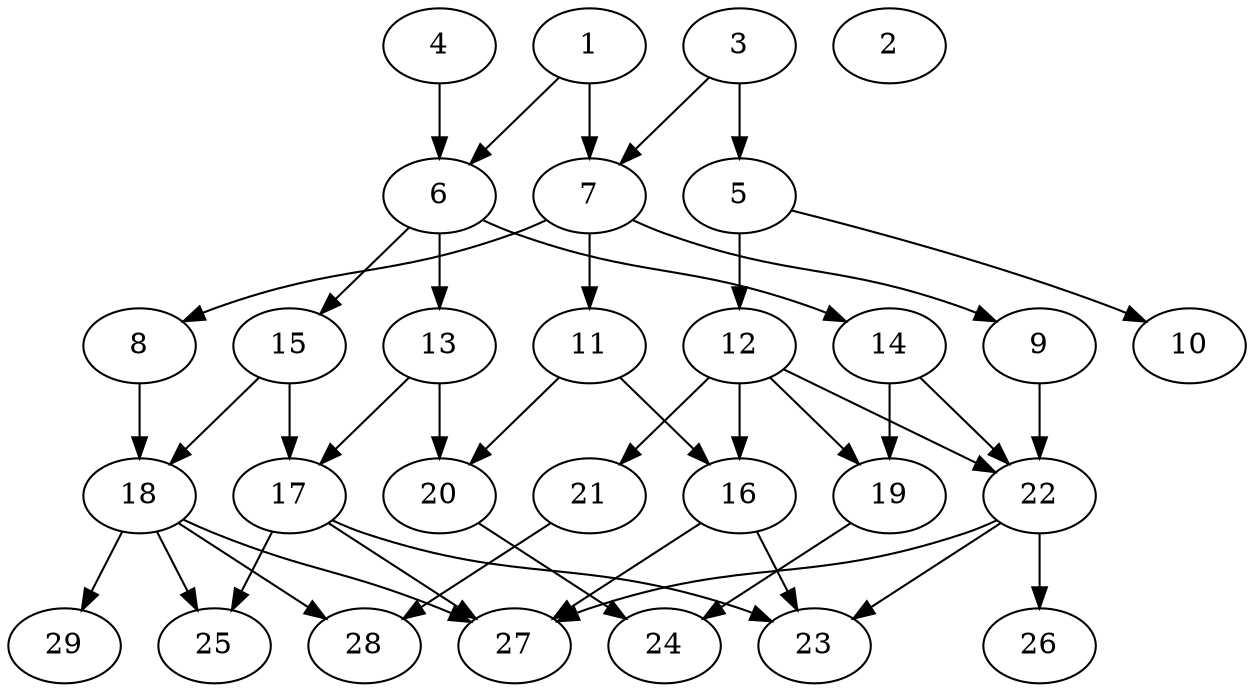 // DAG (tier=2-normal, mode=compute, n=29, ccr=0.354, fat=0.541, density=0.449, regular=0.539, jump=0.174, mindata=524288, maxdata=8388608)
// DAG automatically generated by daggen at Sun Aug 24 16:33:33 2025
// /home/ermia/Project/Environments/daggen/bin/daggen --dot --ccr 0.354 --fat 0.541 --regular 0.539 --density 0.449 --jump 0.174 --mindata 524288 --maxdata 8388608 -n 29 
digraph G {
  1 [size="2477727943262868", alpha="0.06", expect_size="1238863971631434"]
  1 -> 6 [size ="206123609096192"]
  1 -> 7 [size ="206123609096192"]
  2 [size="7552424356194811904", alpha="0.01", expect_size="3776212178097405952"]
  3 [size="14515149525347266", alpha="0.11", expect_size="7257574762673633"]
  3 -> 5 [size ="359892254720000"]
  3 -> 7 [size ="359892254720000"]
  4 [size="1229942765667564800", alpha="0.16", expect_size="614971382833782400"]
  4 -> 6 [size ="475388992028672"]
  5 [size="535788263385518", alpha="0.01", expect_size="267894131692759"]
  5 -> 10 [size ="14242254159872"]
  5 -> 12 [size ="14242254159872"]
  6 [size="225836266462067556352", alpha="0.01", expect_size="112918133231033778176"]
  6 -> 13 [size ="296678296911872"]
  6 -> 14 [size ="296678296911872"]
  6 -> 15 [size ="296678296911872"]
  7 [size="405589185424002816", alpha="0.18", expect_size="202794592712001408"]
  7 -> 8 [size ="431610063224832"]
  7 -> 9 [size ="431610063224832"]
  7 -> 11 [size ="431610063224832"]
  8 [size="48818079523209120", alpha="0.14", expect_size="24409039761604560"]
  8 -> 18 [size ="19126865100800"]
  9 [size="9005774431234826", alpha="0.04", expect_size="4502887215617413"]
  9 -> 22 [size ="5341899128832"]
  10 [size="81556788104658944000", alpha="0.05", expect_size="40778394052329472000"]
  11 [size="1073243749636643840", alpha="0.18", expect_size="536621874818321920"]
  11 -> 16 [size ="546848959889408"]
  11 -> 20 [size ="546848959889408"]
  12 [size="188611966115346944", alpha="0.12", expect_size="94305983057673472"]
  12 -> 16 [size ="151376659218432"]
  12 -> 19 [size ="151376659218432"]
  12 -> 21 [size ="151376659218432"]
  12 -> 22 [size ="151376659218432"]
  13 [size="426519742329886081024", alpha="0.12", expect_size="213259871164943040512"]
  13 -> 17 [size ="453296896606208"]
  13 -> 20 [size ="453296896606208"]
  14 [size="28790859020872336", alpha="0.19", expect_size="14395429510436168"]
  14 -> 19 [size ="13191220297728"]
  14 -> 22 [size ="13191220297728"]
  15 [size="342091642179673", alpha="0.03", expect_size="171045821089836"]
  15 -> 17 [size ="5890849636352"]
  15 -> 18 [size ="5890849636352"]
  16 [size="20320540063199672", alpha="0.18", expect_size="10160270031599836"]
  16 -> 23 [size ="424539028717568"]
  16 -> 27 [size ="424539028717568"]
  17 [size="31617807056977788928", alpha="0.16", expect_size="15808903528488894464"]
  17 -> 23 [size ="79991618404352"]
  17 -> 25 [size ="79991618404352"]
  17 -> 27 [size ="79991618404352"]
  18 [size="1818427463489574", alpha="0.05", expect_size="909213731744787"]
  18 -> 25 [size ="61652250656768"]
  18 -> 27 [size ="61652250656768"]
  18 -> 28 [size ="61652250656768"]
  18 -> 29 [size ="61652250656768"]
  19 [size="5434126575230366", alpha="0.10", expect_size="2717063287615183"]
  19 -> 24 [size ="2437066784768"]
  20 [size="129317403857182192", alpha="0.03", expect_size="64658701928591096"]
  20 -> 24 [size ="53609781788672"]
  21 [size="830668828487712768", alpha="0.03", expect_size="415334414243856384"]
  21 -> 28 [size ="7069281288192"]
  22 [size="239354514416344256", alpha="0.11", expect_size="119677257208172128"]
  22 -> 23 [size ="173665157120000"]
  22 -> 26 [size ="173665157120000"]
  22 -> 27 [size ="173665157120000"]
  23 [size="25330123713300922368", alpha="0.03", expect_size="12665061856650461184"]
  24 [size="577063425419829376", alpha="0.01", expect_size="288531712709914688"]
  25 [size="2888317688965300", alpha="0.16", expect_size="1444158844482650"]
  26 [size="540015317052231872", alpha="0.11", expect_size="270007658526115936"]
  27 [size="401005259491705536", alpha="0.02", expect_size="200502629745852768"]
  28 [size="8373676566225773", alpha="0.03", expect_size="4186838283112886"]
  29 [size="176888394661250336", alpha="0.07", expect_size="88444197330625168"]
}
